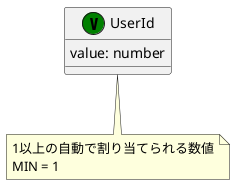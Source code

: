 @startuml UserId

class "UserId" as UserId << (V, green) >> {
    value: number
}

note bottom of UserId
    1以上の自動で割り当てられる数値
    MIN = 1
end note

@enduml
